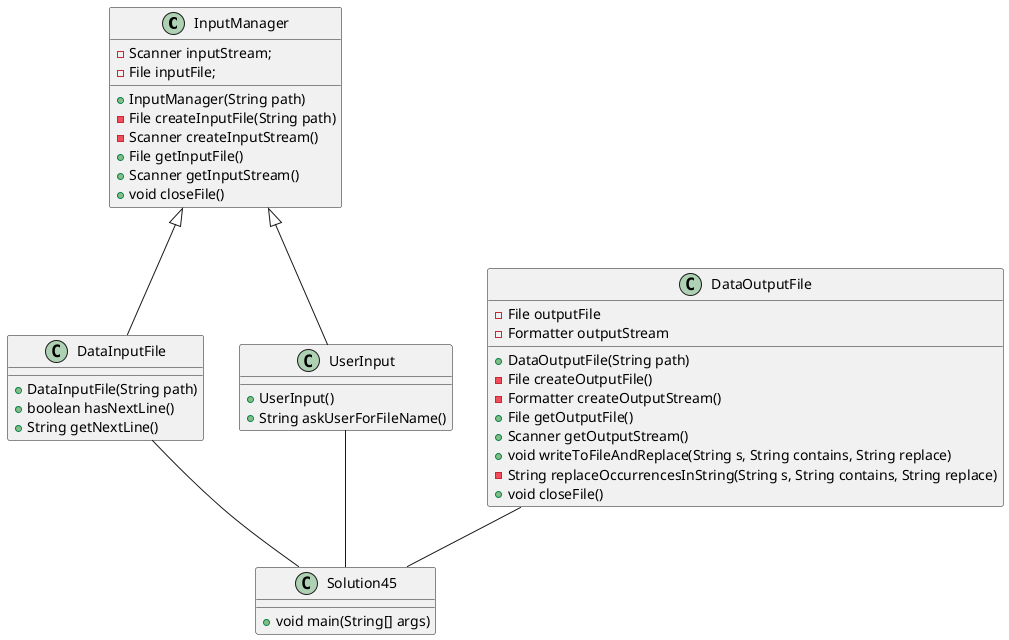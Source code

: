 @startuml

class InputManager {
' Instance variables which manage a Scanner stream and file
-Scanner inputStream;
-File inputFile;

' Constructor initializes file and stream
+InputManager(String path)
-File createInputFile(String path)
-Scanner createInputStream()
+File getInputFile()
+Scanner getInputStream()
+void closeFile()
}

class DataInputFile {
' Constructor uses super
+DataInputFile(String path)
+boolean hasNextLine()
+String getNextLine()
}

class DataOutputFile {
' Instance variable which opens a file writer
-File outputFile
-Formatter outputStream

' Constructor initializes streams and catches file opening errors
+DataOutputFile(String path)
-File createOutputFile()
-Formatter createOutputStream()
+File getOutputFile()
+Scanner getOutputStream()
+void writeToFileAndReplace(String s, String contains, String replace)
-String replaceOccurrencesInString(String s, String contains, String replace)
+void closeFile()
}

class UserInput {
' Constructor initializes stream to System.in
+UserInput()
+String askUserForFileName()
}

class Solution45 {
+void main(String[] args)
}

DataInputFile -- Solution45
DataOutputFile -- Solution45
UserInput -- Solution45
InputManager <|-- DataInputFile
InputManager <|-- UserInput

@enduml